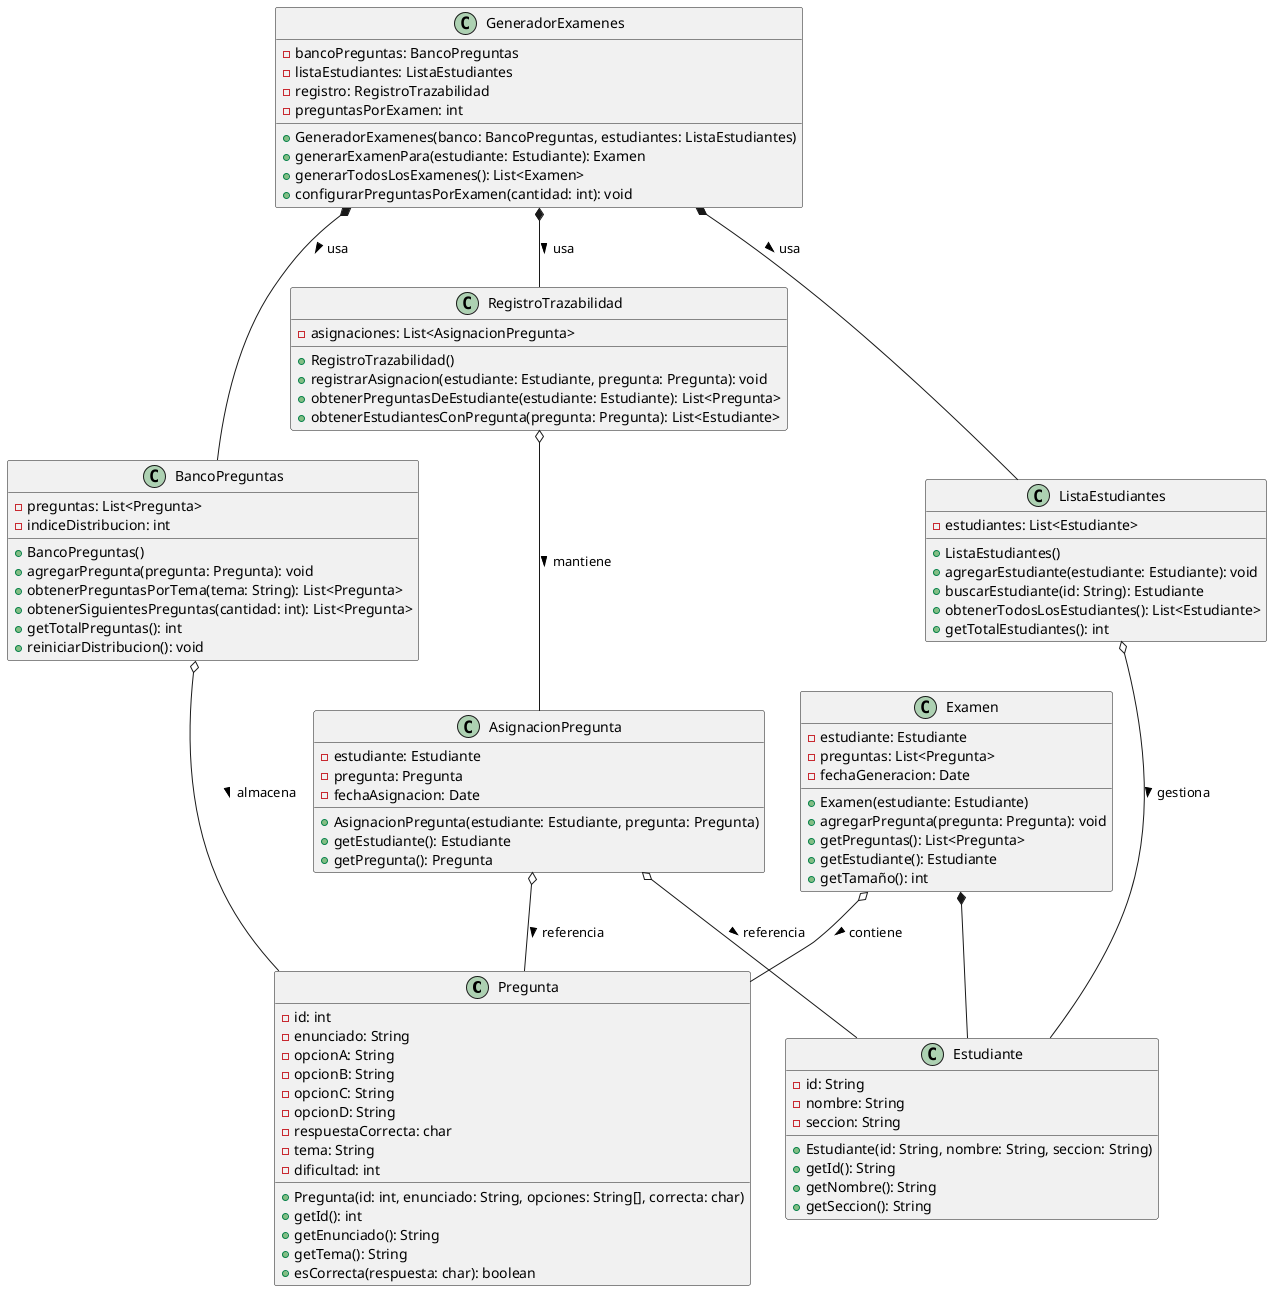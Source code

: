 @startuml

!define ENTITY class
!define LIST_RELATION o--
!define COMPOSITION_RELATION *--

ENTITY Pregunta {
    - id: int
    - enunciado: String
    - opcionA: String
    - opcionB: String
    - opcionC: String
    - opcionD: String
    - respuestaCorrecta: char
    - tema: String
    - dificultad: int
    + Pregunta(id: int, enunciado: String, opciones: String[], correcta: char)
    + getId(): int
    + getEnunciado(): String
    + getTema(): String
    + esCorrecta(respuesta: char): boolean
}

ENTITY Estudiante {
    - id: String
    - nombre: String
    - seccion: String
    + Estudiante(id: String, nombre: String, seccion: String)
    + getId(): String
    + getNombre(): String
    + getSeccion(): String
}

ENTITY Examen {
    - estudiante: Estudiante
    - preguntas: List<Pregunta>
    - fechaGeneracion: Date
    + Examen(estudiante: Estudiante)
    + agregarPregunta(pregunta: Pregunta): void
    + getPreguntas(): List<Pregunta>
    + getEstudiante(): Estudiante
    + getTamaño(): int
}

ENTITY BancoPreguntas {
    - preguntas: List<Pregunta>
    - indiceDistribucion: int
    + BancoPreguntas()
    + agregarPregunta(pregunta: Pregunta): void
    + obtenerPreguntasPorTema(tema: String): List<Pregunta>
    + obtenerSiguientesPreguntas(cantidad: int): List<Pregunta>
    + getTotalPreguntas(): int
    + reiniciarDistribucion(): void
}

ENTITY ListaEstudiantes {
    - estudiantes: List<Estudiante>
    + ListaEstudiantes()
    + agregarEstudiante(estudiante: Estudiante): void
    + buscarEstudiante(id: String): Estudiante
    + obtenerTodosLosEstudiantes(): List<Estudiante>
    + getTotalEstudiantes(): int
}

ENTITY RegistroTrazabilidad {
    - asignaciones: List<AsignacionPregunta>
    + RegistroTrazabilidad()
    + registrarAsignacion(estudiante: Estudiante, pregunta: Pregunta): void
    + obtenerPreguntasDeEstudiante(estudiante: Estudiante): List<Pregunta>
    + obtenerEstudiantesConPregunta(pregunta: Pregunta): List<Estudiante>
}

ENTITY AsignacionPregunta {
    - estudiante: Estudiante
    - pregunta: Pregunta
    - fechaAsignacion: Date
    + AsignacionPregunta(estudiante: Estudiante, pregunta: Pregunta)
    + getEstudiante(): Estudiante
    + getPregunta(): Pregunta
}

ENTITY GeneradorExamenes {
    - bancoPreguntas: BancoPreguntas
    - listaEstudiantes: ListaEstudiantes
    - registro: RegistroTrazabilidad
    - preguntasPorExamen: int
    + GeneradorExamenes(banco: BancoPreguntas, estudiantes: ListaEstudiantes)
    + generarExamenPara(estudiante: Estudiante): Examen
    + generarTodosLosExamenes(): List<Examen>
    + configurarPreguntasPorExamen(cantidad: int): void
}

Examen COMPOSITION_RELATION Estudiante
Examen LIST_RELATION Pregunta : contiene >

BancoPreguntas LIST_RELATION Pregunta : almacena >
ListaEstudiantes LIST_RELATION Estudiante : gestiona >

RegistroTrazabilidad LIST_RELATION AsignacionPregunta : mantiene >
AsignacionPregunta LIST_RELATION Estudiante : referencia >
AsignacionPregunta LIST_RELATION Pregunta : referencia >

GeneradorExamenes COMPOSITION_RELATION BancoPreguntas : usa >
GeneradorExamenes COMPOSITION_RELATION ListaEstudiantes : usa >
GeneradorExamenes COMPOSITION_RELATION RegistroTrazabilidad : usa >

@enduml